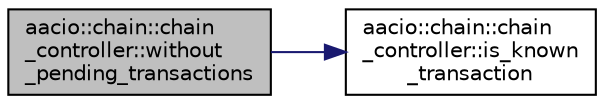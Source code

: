 digraph "aacio::chain::chain_controller::without_pending_transactions"
{
  edge [fontname="Helvetica",fontsize="10",labelfontname="Helvetica",labelfontsize="10"];
  node [fontname="Helvetica",fontsize="10",shape=record];
  rankdir="LR";
  Node50 [label="aacio::chain::chain\l_controller::without\l_pending_transactions",height=0.2,width=0.4,color="black", fillcolor="grey75", style="filled", fontcolor="black"];
  Node50 -> Node51 [color="midnightblue",fontsize="10",style="solid",fontname="Helvetica"];
  Node51 [label="aacio::chain::chain\l_controller::is_known\l_transaction",height=0.2,width=0.4,color="black", fillcolor="white", style="filled",URL="$classaacio_1_1chain_1_1chain__controller.html#a5fe603a309127c8b195a55b0706d2235"];
}

